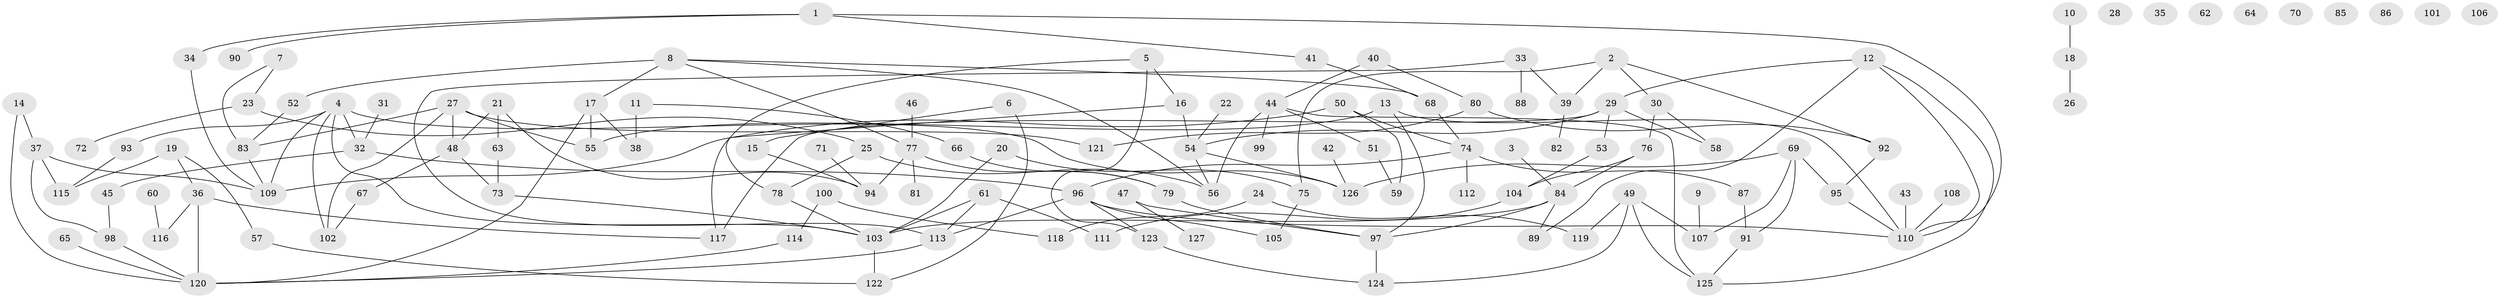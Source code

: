 // Generated by graph-tools (version 1.1) at 2025/33/03/09/25 02:33:44]
// undirected, 127 vertices, 166 edges
graph export_dot {
graph [start="1"]
  node [color=gray90,style=filled];
  1;
  2;
  3;
  4;
  5;
  6;
  7;
  8;
  9;
  10;
  11;
  12;
  13;
  14;
  15;
  16;
  17;
  18;
  19;
  20;
  21;
  22;
  23;
  24;
  25;
  26;
  27;
  28;
  29;
  30;
  31;
  32;
  33;
  34;
  35;
  36;
  37;
  38;
  39;
  40;
  41;
  42;
  43;
  44;
  45;
  46;
  47;
  48;
  49;
  50;
  51;
  52;
  53;
  54;
  55;
  56;
  57;
  58;
  59;
  60;
  61;
  62;
  63;
  64;
  65;
  66;
  67;
  68;
  69;
  70;
  71;
  72;
  73;
  74;
  75;
  76;
  77;
  78;
  79;
  80;
  81;
  82;
  83;
  84;
  85;
  86;
  87;
  88;
  89;
  90;
  91;
  92;
  93;
  94;
  95;
  96;
  97;
  98;
  99;
  100;
  101;
  102;
  103;
  104;
  105;
  106;
  107;
  108;
  109;
  110;
  111;
  112;
  113;
  114;
  115;
  116;
  117;
  118;
  119;
  120;
  121;
  122;
  123;
  124;
  125;
  126;
  127;
  1 -- 34;
  1 -- 41;
  1 -- 90;
  1 -- 110;
  2 -- 30;
  2 -- 39;
  2 -- 75;
  2 -- 92;
  3 -- 84;
  4 -- 32;
  4 -- 93;
  4 -- 102;
  4 -- 103;
  4 -- 109;
  4 -- 126;
  5 -- 16;
  5 -- 78;
  5 -- 123;
  6 -- 15;
  6 -- 122;
  7 -- 23;
  7 -- 83;
  8 -- 17;
  8 -- 52;
  8 -- 56;
  8 -- 68;
  8 -- 77;
  9 -- 107;
  10 -- 18;
  11 -- 38;
  11 -- 66;
  12 -- 29;
  12 -- 89;
  12 -- 110;
  12 -- 125;
  13 -- 55;
  13 -- 97;
  13 -- 110;
  14 -- 37;
  14 -- 120;
  15 -- 94;
  16 -- 54;
  16 -- 117;
  17 -- 38;
  17 -- 55;
  17 -- 120;
  18 -- 26;
  19 -- 36;
  19 -- 57;
  19 -- 115;
  20 -- 75;
  20 -- 103;
  21 -- 48;
  21 -- 63;
  21 -- 94;
  22 -- 54;
  23 -- 25;
  23 -- 72;
  24 -- 118;
  24 -- 119;
  25 -- 56;
  25 -- 78;
  27 -- 48;
  27 -- 55;
  27 -- 83;
  27 -- 102;
  27 -- 121;
  29 -- 53;
  29 -- 54;
  29 -- 58;
  29 -- 117;
  30 -- 58;
  30 -- 76;
  31 -- 32;
  32 -- 45;
  32 -- 96;
  33 -- 39;
  33 -- 88;
  33 -- 113;
  34 -- 109;
  36 -- 116;
  36 -- 117;
  36 -- 120;
  37 -- 98;
  37 -- 109;
  37 -- 115;
  39 -- 82;
  40 -- 44;
  40 -- 80;
  41 -- 68;
  42 -- 126;
  43 -- 110;
  44 -- 51;
  44 -- 56;
  44 -- 99;
  44 -- 125;
  45 -- 98;
  46 -- 77;
  47 -- 97;
  47 -- 127;
  48 -- 67;
  48 -- 73;
  49 -- 107;
  49 -- 119;
  49 -- 124;
  49 -- 125;
  50 -- 59;
  50 -- 74;
  50 -- 109;
  51 -- 59;
  52 -- 83;
  53 -- 104;
  54 -- 56;
  54 -- 126;
  57 -- 122;
  60 -- 116;
  61 -- 103;
  61 -- 111;
  61 -- 113;
  63 -- 73;
  65 -- 120;
  66 -- 79;
  67 -- 102;
  68 -- 74;
  69 -- 91;
  69 -- 95;
  69 -- 107;
  69 -- 126;
  71 -- 94;
  73 -- 103;
  74 -- 87;
  74 -- 96;
  74 -- 112;
  75 -- 105;
  76 -- 84;
  76 -- 104;
  77 -- 79;
  77 -- 81;
  77 -- 94;
  78 -- 103;
  79 -- 97;
  80 -- 92;
  80 -- 121;
  83 -- 109;
  84 -- 89;
  84 -- 97;
  84 -- 103;
  87 -- 91;
  91 -- 125;
  92 -- 95;
  93 -- 115;
  95 -- 110;
  96 -- 105;
  96 -- 110;
  96 -- 113;
  96 -- 123;
  97 -- 124;
  98 -- 120;
  100 -- 114;
  100 -- 118;
  103 -- 122;
  104 -- 111;
  108 -- 110;
  113 -- 120;
  114 -- 120;
  123 -- 124;
}
